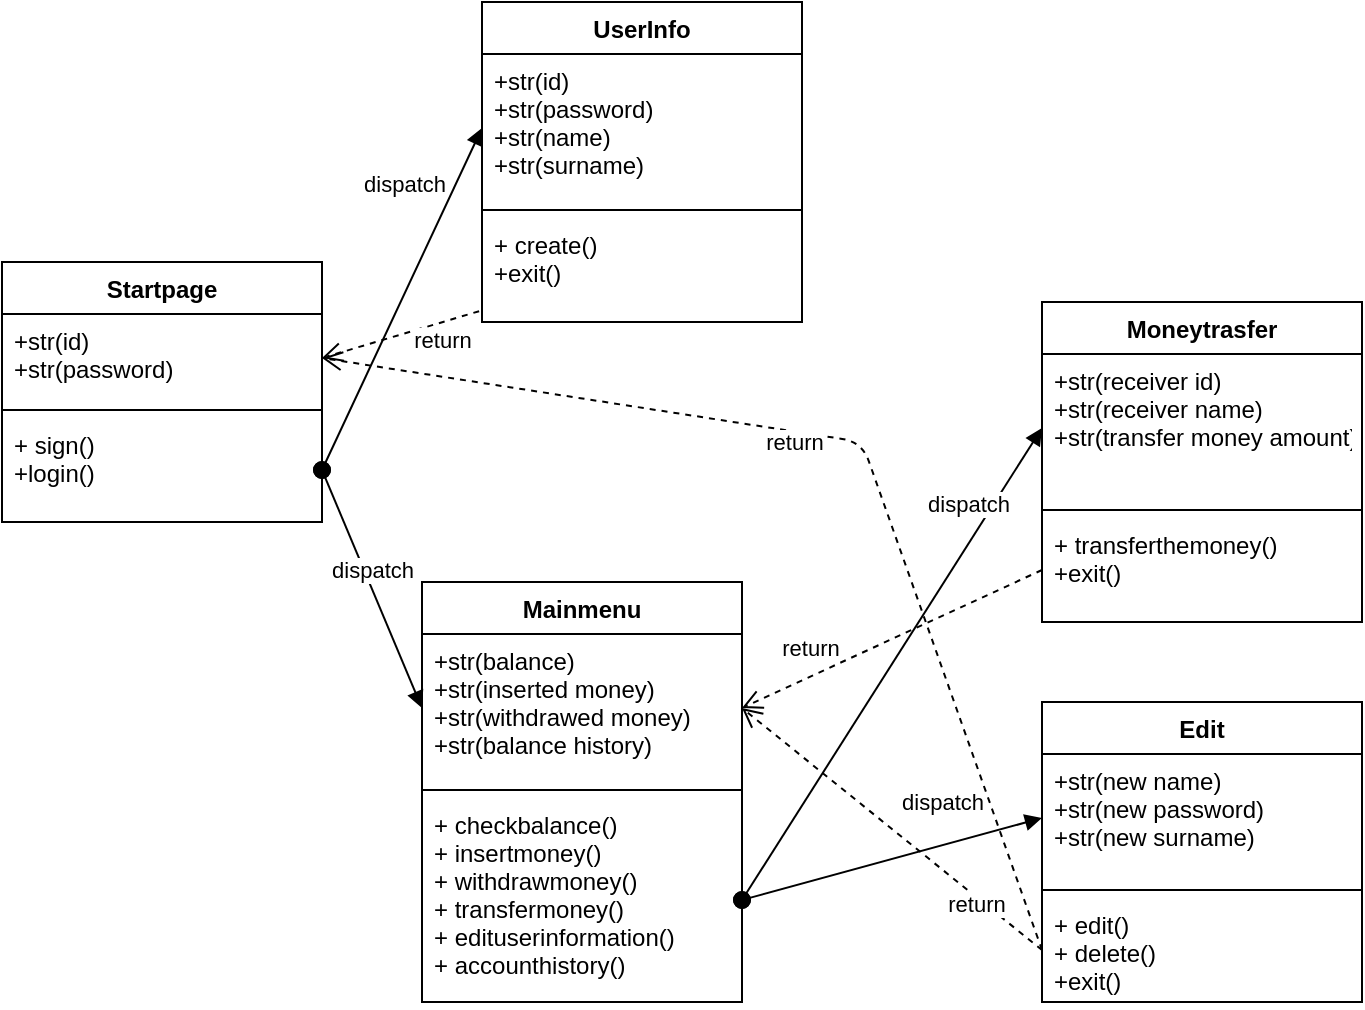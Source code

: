 <mxfile version="14.5.1" type="github">
  <diagram id="tXfoh33LMQDgmjER9mMJ" name="Page-1">
    <mxGraphModel dx="822" dy="315" grid="1" gridSize="10" guides="1" tooltips="1" connect="1" arrows="1" fold="1" page="1" pageScale="1" pageWidth="850" pageHeight="1100" math="0" shadow="0">
      <root>
        <mxCell id="0" />
        <mxCell id="1" parent="0" />
        <mxCell id="VmbRa_AyDhmL6jTAP0EY-7" value="Startpage" style="swimlane;fontStyle=1;align=center;verticalAlign=top;childLayout=stackLayout;horizontal=1;startSize=26;horizontalStack=0;resizeParent=1;resizeParentMax=0;resizeLast=0;collapsible=1;marginBottom=0;" parent="1" vertex="1">
          <mxGeometry x="40" y="150" width="160" height="130" as="geometry">
            <mxRectangle x="120" y="80" width="100" height="26" as="alternateBounds" />
          </mxGeometry>
        </mxCell>
        <mxCell id="VmbRa_AyDhmL6jTAP0EY-8" value="+str(id)&#xa;+str(password)" style="text;strokeColor=none;fillColor=none;align=left;verticalAlign=top;spacingLeft=4;spacingRight=4;overflow=hidden;rotatable=0;points=[[0,0.5],[1,0.5]];portConstraint=eastwest;" parent="VmbRa_AyDhmL6jTAP0EY-7" vertex="1">
          <mxGeometry y="26" width="160" height="44" as="geometry" />
        </mxCell>
        <mxCell id="VmbRa_AyDhmL6jTAP0EY-9" value="" style="line;strokeWidth=1;fillColor=none;align=left;verticalAlign=middle;spacingTop=-1;spacingLeft=3;spacingRight=3;rotatable=0;labelPosition=right;points=[];portConstraint=eastwest;" parent="VmbRa_AyDhmL6jTAP0EY-7" vertex="1">
          <mxGeometry y="70" width="160" height="8" as="geometry" />
        </mxCell>
        <mxCell id="VmbRa_AyDhmL6jTAP0EY-10" value="+ sign()&#xa;+login()" style="text;strokeColor=none;fillColor=none;align=left;verticalAlign=top;spacingLeft=4;spacingRight=4;overflow=hidden;rotatable=0;points=[[0,0.5],[1,0.5]];portConstraint=eastwest;" parent="VmbRa_AyDhmL6jTAP0EY-7" vertex="1">
          <mxGeometry y="78" width="160" height="52" as="geometry" />
        </mxCell>
        <mxCell id="VmbRa_AyDhmL6jTAP0EY-11" value="UserInfo" style="swimlane;fontStyle=1;align=center;verticalAlign=top;childLayout=stackLayout;horizontal=1;startSize=26;horizontalStack=0;resizeParent=1;resizeParentMax=0;resizeLast=0;collapsible=1;marginBottom=0;" parent="1" vertex="1">
          <mxGeometry x="280" y="20" width="160" height="160" as="geometry">
            <mxRectangle x="120" y="80" width="100" height="26" as="alternateBounds" />
          </mxGeometry>
        </mxCell>
        <mxCell id="VmbRa_AyDhmL6jTAP0EY-12" value="+str(id)&#xa;+str(password)&#xa;+str(name)&#xa;+str(surname)" style="text;strokeColor=none;fillColor=none;align=left;verticalAlign=top;spacingLeft=4;spacingRight=4;overflow=hidden;rotatable=0;points=[[0,0.5],[1,0.5]];portConstraint=eastwest;" parent="VmbRa_AyDhmL6jTAP0EY-11" vertex="1">
          <mxGeometry y="26" width="160" height="74" as="geometry" />
        </mxCell>
        <mxCell id="VmbRa_AyDhmL6jTAP0EY-13" value="" style="line;strokeWidth=1;fillColor=none;align=left;verticalAlign=middle;spacingTop=-1;spacingLeft=3;spacingRight=3;rotatable=0;labelPosition=right;points=[];portConstraint=eastwest;" parent="VmbRa_AyDhmL6jTAP0EY-11" vertex="1">
          <mxGeometry y="100" width="160" height="8" as="geometry" />
        </mxCell>
        <mxCell id="VmbRa_AyDhmL6jTAP0EY-14" value="+ create()&#xa;+exit()" style="text;strokeColor=none;fillColor=none;align=left;verticalAlign=top;spacingLeft=4;spacingRight=4;overflow=hidden;rotatable=0;points=[[0,0.5],[1,0.5]];portConstraint=eastwest;" parent="VmbRa_AyDhmL6jTAP0EY-11" vertex="1">
          <mxGeometry y="108" width="160" height="52" as="geometry" />
        </mxCell>
        <mxCell id="VmbRa_AyDhmL6jTAP0EY-15" value="Mainmenu" style="swimlane;fontStyle=1;align=center;verticalAlign=top;childLayout=stackLayout;horizontal=1;startSize=26;horizontalStack=0;resizeParent=1;resizeParentMax=0;resizeLast=0;collapsible=1;marginBottom=0;" parent="1" vertex="1">
          <mxGeometry x="250" y="310" width="160" height="210" as="geometry">
            <mxRectangle x="120" y="80" width="100" height="26" as="alternateBounds" />
          </mxGeometry>
        </mxCell>
        <mxCell id="VmbRa_AyDhmL6jTAP0EY-16" value="+str(balance)&#xa;+str(inserted money)&#xa;+str(withdrawed money)&#xa;+str(balance history)" style="text;strokeColor=none;fillColor=none;align=left;verticalAlign=top;spacingLeft=4;spacingRight=4;overflow=hidden;rotatable=0;points=[[0,0.5],[1,0.5]];portConstraint=eastwest;" parent="VmbRa_AyDhmL6jTAP0EY-15" vertex="1">
          <mxGeometry y="26" width="160" height="74" as="geometry" />
        </mxCell>
        <mxCell id="VmbRa_AyDhmL6jTAP0EY-17" value="" style="line;strokeWidth=1;fillColor=none;align=left;verticalAlign=middle;spacingTop=-1;spacingLeft=3;spacingRight=3;rotatable=0;labelPosition=right;points=[];portConstraint=eastwest;" parent="VmbRa_AyDhmL6jTAP0EY-15" vertex="1">
          <mxGeometry y="100" width="160" height="8" as="geometry" />
        </mxCell>
        <mxCell id="VmbRa_AyDhmL6jTAP0EY-18" value="+ checkbalance()&#xa;+ insertmoney()&#xa;+ withdrawmoney()&#xa;+ transfermoney()&#xa;+ edituserinformation()&#xa;+ accounthistory()" style="text;strokeColor=none;fillColor=none;align=left;verticalAlign=top;spacingLeft=4;spacingRight=4;overflow=hidden;rotatable=0;points=[[0,0.5],[1,0.5]];portConstraint=eastwest;" parent="VmbRa_AyDhmL6jTAP0EY-15" vertex="1">
          <mxGeometry y="108" width="160" height="102" as="geometry" />
        </mxCell>
        <mxCell id="VmbRa_AyDhmL6jTAP0EY-19" value="Moneytrasfer" style="swimlane;fontStyle=1;align=center;verticalAlign=top;childLayout=stackLayout;horizontal=1;startSize=26;horizontalStack=0;resizeParent=1;resizeParentMax=0;resizeLast=0;collapsible=1;marginBottom=0;" parent="1" vertex="1">
          <mxGeometry x="560" y="170" width="160" height="160" as="geometry">
            <mxRectangle x="120" y="80" width="100" height="26" as="alternateBounds" />
          </mxGeometry>
        </mxCell>
        <mxCell id="VmbRa_AyDhmL6jTAP0EY-20" value="+str(receiver id)&#xa;+str(receiver name)&#xa;+str(transfer money amount)" style="text;strokeColor=none;fillColor=none;align=left;verticalAlign=top;spacingLeft=4;spacingRight=4;overflow=hidden;rotatable=0;points=[[0,0.5],[1,0.5]];portConstraint=eastwest;" parent="VmbRa_AyDhmL6jTAP0EY-19" vertex="1">
          <mxGeometry y="26" width="160" height="74" as="geometry" />
        </mxCell>
        <mxCell id="VmbRa_AyDhmL6jTAP0EY-21" value="" style="line;strokeWidth=1;fillColor=none;align=left;verticalAlign=middle;spacingTop=-1;spacingLeft=3;spacingRight=3;rotatable=0;labelPosition=right;points=[];portConstraint=eastwest;" parent="VmbRa_AyDhmL6jTAP0EY-19" vertex="1">
          <mxGeometry y="100" width="160" height="8" as="geometry" />
        </mxCell>
        <mxCell id="VmbRa_AyDhmL6jTAP0EY-22" value="+ transferthemoney()&#xa;+exit()" style="text;strokeColor=none;fillColor=none;align=left;verticalAlign=top;spacingLeft=4;spacingRight=4;overflow=hidden;rotatable=0;points=[[0,0.5],[1,0.5]];portConstraint=eastwest;" parent="VmbRa_AyDhmL6jTAP0EY-19" vertex="1">
          <mxGeometry y="108" width="160" height="52" as="geometry" />
        </mxCell>
        <mxCell id="VmbRa_AyDhmL6jTAP0EY-23" value="Edit" style="swimlane;fontStyle=1;align=center;verticalAlign=top;childLayout=stackLayout;horizontal=1;startSize=26;horizontalStack=0;resizeParent=1;resizeParentMax=0;resizeLast=0;collapsible=1;marginBottom=0;" parent="1" vertex="1">
          <mxGeometry x="560" y="370" width="160" height="150" as="geometry">
            <mxRectangle x="120" y="80" width="100" height="26" as="alternateBounds" />
          </mxGeometry>
        </mxCell>
        <mxCell id="VmbRa_AyDhmL6jTAP0EY-24" value="+str(new name)&#xa;+str(new password)&#xa;+str(new surname)" style="text;strokeColor=none;fillColor=none;align=left;verticalAlign=top;spacingLeft=4;spacingRight=4;overflow=hidden;rotatable=0;points=[[0,0.5],[1,0.5]];portConstraint=eastwest;" parent="VmbRa_AyDhmL6jTAP0EY-23" vertex="1">
          <mxGeometry y="26" width="160" height="64" as="geometry" />
        </mxCell>
        <mxCell id="VmbRa_AyDhmL6jTAP0EY-25" value="" style="line;strokeWidth=1;fillColor=none;align=left;verticalAlign=middle;spacingTop=-1;spacingLeft=3;spacingRight=3;rotatable=0;labelPosition=right;points=[];portConstraint=eastwest;" parent="VmbRa_AyDhmL6jTAP0EY-23" vertex="1">
          <mxGeometry y="90" width="160" height="8" as="geometry" />
        </mxCell>
        <mxCell id="VmbRa_AyDhmL6jTAP0EY-26" value="+ edit()&#xa;+ delete()&#xa;+exit()" style="text;strokeColor=none;fillColor=none;align=left;verticalAlign=top;spacingLeft=4;spacingRight=4;overflow=hidden;rotatable=0;points=[[0,0.5],[1,0.5]];portConstraint=eastwest;" parent="VmbRa_AyDhmL6jTAP0EY-23" vertex="1">
          <mxGeometry y="98" width="160" height="52" as="geometry" />
        </mxCell>
        <mxCell id="VmbRa_AyDhmL6jTAP0EY-27" value="return" style="html=1;verticalAlign=bottom;endArrow=open;dashed=1;endSize=8;exitX=-0.009;exitY=0.896;exitDx=0;exitDy=0;exitPerimeter=0;entryX=1;entryY=0.5;entryDx=0;entryDy=0;" parent="1" source="VmbRa_AyDhmL6jTAP0EY-14" target="VmbRa_AyDhmL6jTAP0EY-8" edge="1">
          <mxGeometry x="-0.403" y="17" relative="1" as="geometry">
            <mxPoint x="300" y="200" as="sourcePoint" />
            <mxPoint x="220" y="200" as="targetPoint" />
            <mxPoint as="offset" />
          </mxGeometry>
        </mxCell>
        <mxCell id="VmbRa_AyDhmL6jTAP0EY-28" value="dispatch" style="html=1;verticalAlign=bottom;startArrow=oval;startFill=1;endArrow=block;startSize=8;entryX=0;entryY=0.5;entryDx=0;entryDy=0;exitX=1;exitY=0.5;exitDx=0;exitDy=0;" parent="1" source="VmbRa_AyDhmL6jTAP0EY-10" target="VmbRa_AyDhmL6jTAP0EY-12" edge="1">
          <mxGeometry x="0.465" y="21" width="60" relative="1" as="geometry">
            <mxPoint x="200" y="200" as="sourcePoint" />
            <mxPoint x="150" y="90" as="targetPoint" />
            <mxPoint x="1" as="offset" />
          </mxGeometry>
        </mxCell>
        <mxCell id="VmbRa_AyDhmL6jTAP0EY-29" value="dispatch" style="html=1;verticalAlign=bottom;startArrow=oval;startFill=1;endArrow=block;startSize=8;exitX=1;exitY=0.5;exitDx=0;exitDy=0;entryX=0;entryY=0.5;entryDx=0;entryDy=0;" parent="1" source="VmbRa_AyDhmL6jTAP0EY-10" target="VmbRa_AyDhmL6jTAP0EY-16" edge="1">
          <mxGeometry width="60" relative="1" as="geometry">
            <mxPoint x="210" y="230" as="sourcePoint" />
            <mxPoint x="270" y="230" as="targetPoint" />
          </mxGeometry>
        </mxCell>
        <mxCell id="VmbRa_AyDhmL6jTAP0EY-30" value="dispatch" style="html=1;verticalAlign=bottom;startArrow=oval;startFill=1;endArrow=block;startSize=8;exitX=1;exitY=0.5;exitDx=0;exitDy=0;entryX=0;entryY=0.5;entryDx=0;entryDy=0;" parent="1" source="VmbRa_AyDhmL6jTAP0EY-18" target="VmbRa_AyDhmL6jTAP0EY-20" edge="1">
          <mxGeometry x="0.578" y="6" width="60" relative="1" as="geometry">
            <mxPoint x="470" y="250" as="sourcePoint" />
            <mxPoint x="530" y="250" as="targetPoint" />
            <mxPoint as="offset" />
          </mxGeometry>
        </mxCell>
        <mxCell id="VmbRa_AyDhmL6jTAP0EY-31" value="return" style="html=1;verticalAlign=bottom;endArrow=open;dashed=1;endSize=8;exitX=0;exitY=0.5;exitDx=0;exitDy=0;entryX=1;entryY=0.5;entryDx=0;entryDy=0;" parent="1" source="VmbRa_AyDhmL6jTAP0EY-22" target="VmbRa_AyDhmL6jTAP0EY-16" edge="1">
          <mxGeometry x="0.515" y="-5" relative="1" as="geometry">
            <mxPoint x="570" y="350" as="sourcePoint" />
            <mxPoint x="490" y="350" as="targetPoint" />
            <mxPoint as="offset" />
          </mxGeometry>
        </mxCell>
        <mxCell id="VmbRa_AyDhmL6jTAP0EY-32" value="dispatch" style="html=1;verticalAlign=bottom;startArrow=oval;startFill=1;endArrow=block;startSize=8;exitX=1;exitY=0.5;exitDx=0;exitDy=0;entryX=0;entryY=0.5;entryDx=0;entryDy=0;" parent="1" source="VmbRa_AyDhmL6jTAP0EY-18" target="VmbRa_AyDhmL6jTAP0EY-24" edge="1">
          <mxGeometry x="0.37" y="12" width="60" relative="1" as="geometry">
            <mxPoint x="470" y="410" as="sourcePoint" />
            <mxPoint x="530" y="410" as="targetPoint" />
            <mxPoint as="offset" />
          </mxGeometry>
        </mxCell>
        <mxCell id="VmbRa_AyDhmL6jTAP0EY-34" value="return" style="html=1;verticalAlign=bottom;endArrow=open;dashed=1;endSize=8;exitX=0;exitY=0.5;exitDx=0;exitDy=0;entryX=1;entryY=0.5;entryDx=0;entryDy=0;" parent="1" source="VmbRa_AyDhmL6jTAP0EY-26" target="VmbRa_AyDhmL6jTAP0EY-16" edge="1">
          <mxGeometry x="-0.648" y="10" relative="1" as="geometry">
            <mxPoint x="540" y="480" as="sourcePoint" />
            <mxPoint x="460" y="480" as="targetPoint" />
            <mxPoint as="offset" />
          </mxGeometry>
        </mxCell>
        <mxCell id="VmbRa_AyDhmL6jTAP0EY-35" value="return" style="html=1;verticalAlign=bottom;endArrow=open;dashed=1;endSize=8;exitX=0;exitY=0.5;exitDx=0;exitDy=0;entryX=1;entryY=0.5;entryDx=0;entryDy=0;" parent="1" source="VmbRa_AyDhmL6jTAP0EY-26" target="VmbRa_AyDhmL6jTAP0EY-8" edge="1">
          <mxGeometry x="0.112" y="14" relative="1" as="geometry">
            <mxPoint x="510" y="540" as="sourcePoint" />
            <mxPoint x="170" y="440" as="targetPoint" />
            <Array as="points">
              <mxPoint x="470" y="240" />
            </Array>
            <mxPoint as="offset" />
          </mxGeometry>
        </mxCell>
      </root>
    </mxGraphModel>
  </diagram>
</mxfile>
